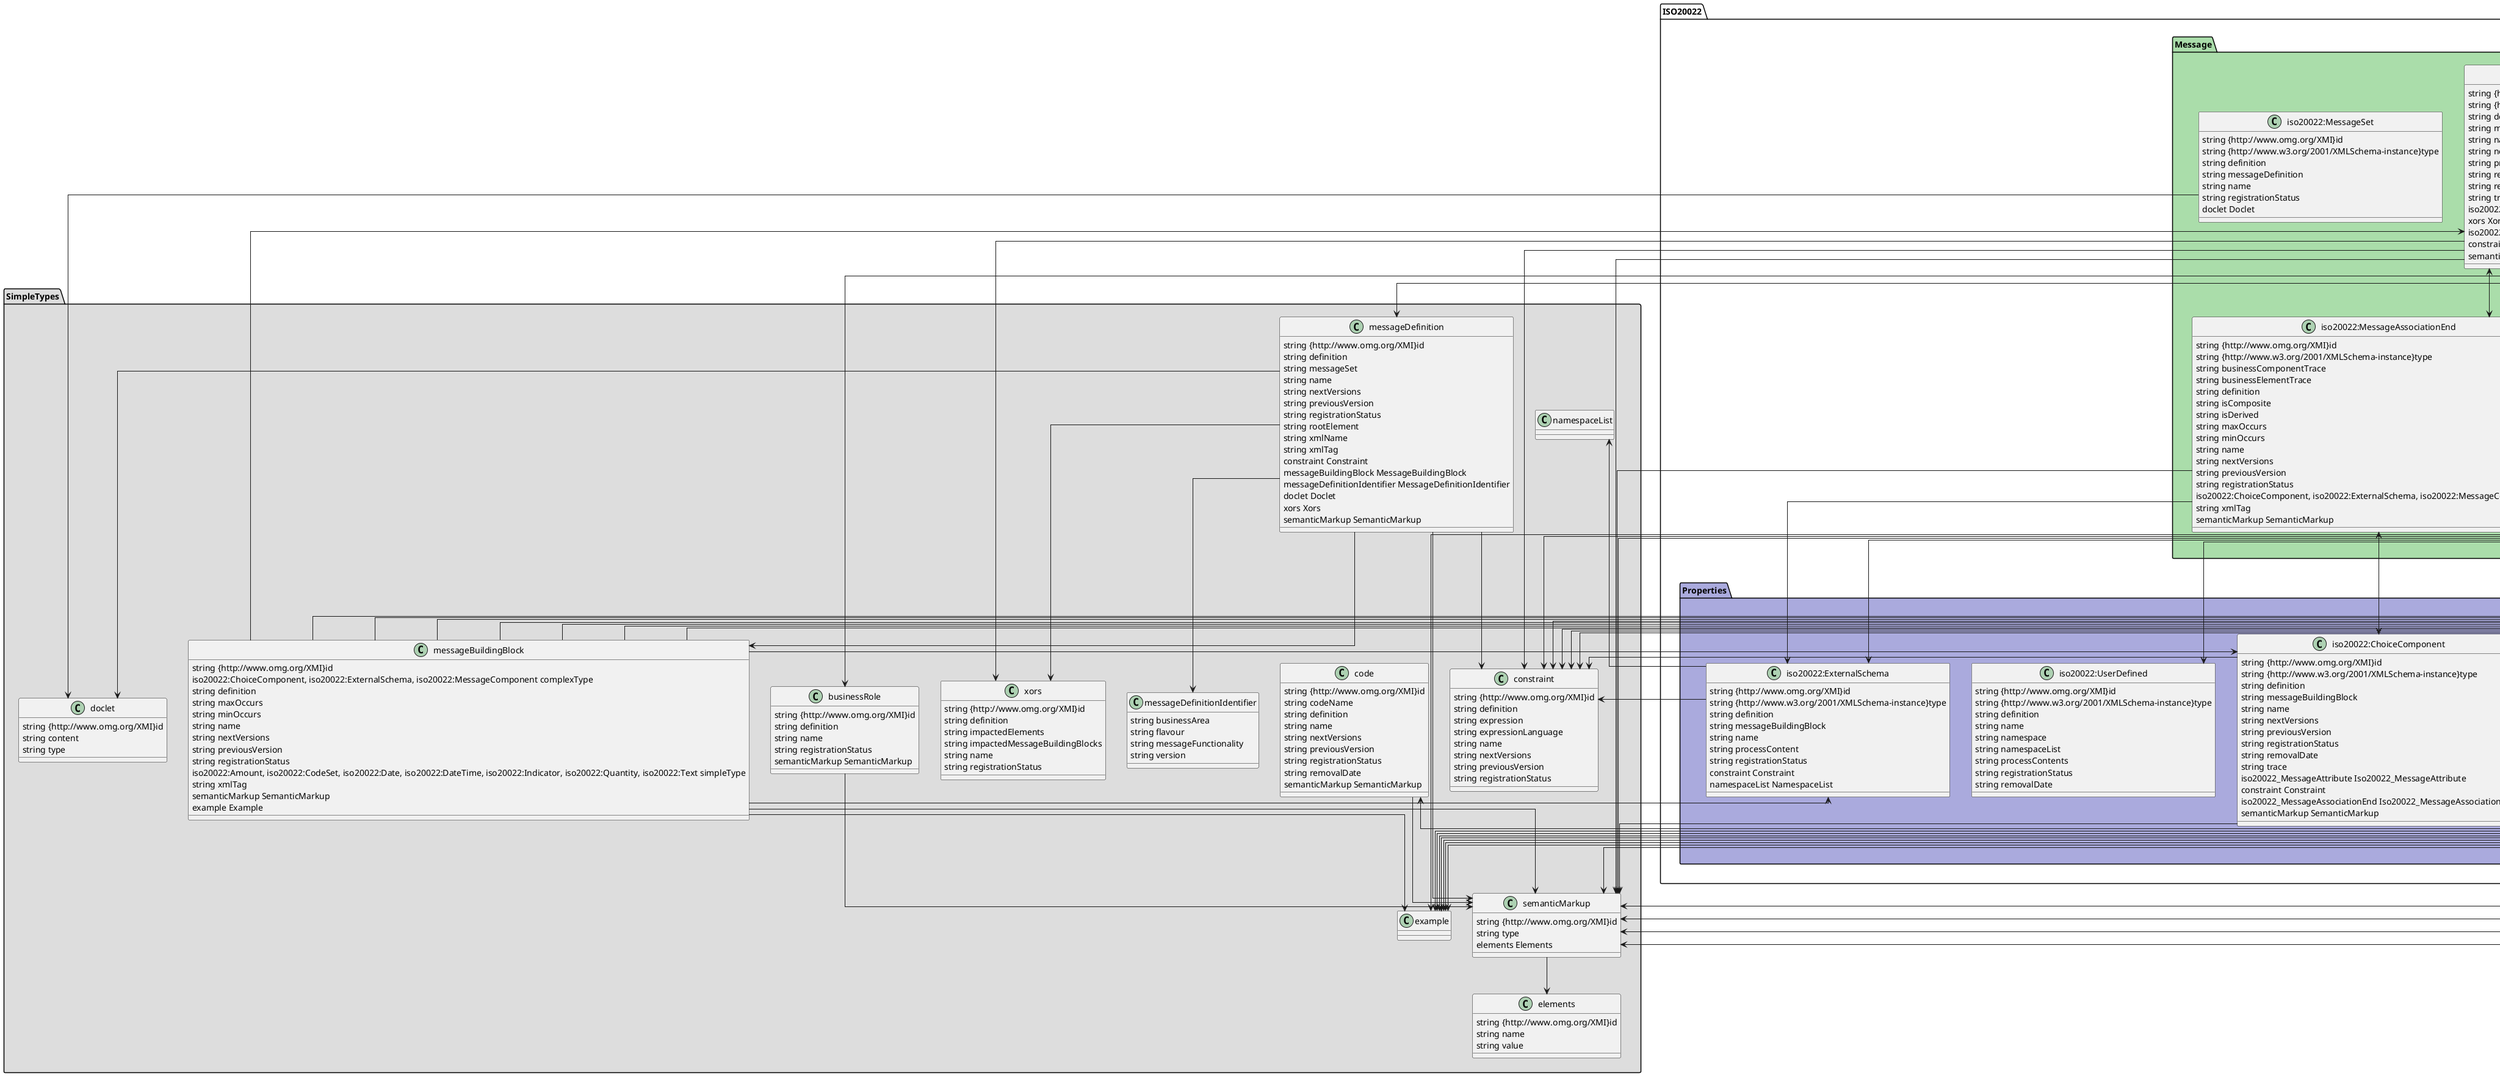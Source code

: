 ﻿@startuml ERepository.iso20022 Model (Auto-Generated)

' Split into 4 pages
page 4x1
skinparam linetype ortho


namespace ISO20022.Business #DDAAAA {
	class iso20022_BusinessAttribute as "iso20022:BusinessAttribute" {
		string {http://www.omg.org/XMI}id
		string {http://www.w3.org/2001/XMLSchema-instance}type
		iso20022:BusinessComponent complexType
		string definition
		iso20022:MessageAssociationEnd, iso20022:MessageAttribute derivation
		string isDerived
		string maxOccurs
		string minOccurs
		string name
		string registrationStatus
		iso20022:Amount, iso20022:Binary, iso20022:CodeSet, iso20022:Date, iso20022:DateTime, iso20022:IdentifierSet, iso20022:Indicator, iso20022:Quantity, iso20022:Rate, iso20022:SchemaType, iso20022:Text, iso20022:Time, iso20022:Year, iso20022:YearMonth simpleType
		semanticMarkup SemanticMarkup
	}

	class iso20022_BusinessAssociationEnd as "iso20022:BusinessAssociationEnd" {
		string {http://www.omg.org/XMI}id
		string {http://www.w3.org/2001/XMLSchema-instance}type
		string definition
		iso20022:MessageAssociationEnd, iso20022:MessageAttribute derivation
		string isDerived
		string maxOccurs
		string minOccurs
		string name
		iso20022:BusinessAssociationEnd opposite
		string registrationStatus
		iso20022:BusinessComponent type
		semanticMarkup SemanticMarkup
	}

	class iso20022_BusinessComponent as "iso20022:BusinessComponent" {
		string {http://www.omg.org/XMI}id
		string {http://www.w3.org/2001/XMLSchema-instance}type
		iso20022:BusinessAssociationEnd associationDomain
		string definition
		iso20022:ChoiceComponent, iso20022:MessageComponent derivationComponent
		iso20022:MessageAssociationEnd, iso20022:MessageAttribute derivationElement
		string name
		string registrationStatus
		iso20022:BusinessComponent subType
		iso20022:BusinessComponent superType
		iso20022_BusinessAttribute Iso20022_BusinessAttribute
		iso20022_BusinessAssociationEnd Iso20022_BusinessAssociationEnd
		semanticMarkup SemanticMarkup
	}

	class iso20022_BusinessArea as "iso20022:BusinessArea" {
		string {http://www.omg.org/XMI}id
		string {http://www.w3.org/2001/XMLSchema-instance}type
		string code
		string definition
		string name
		string registrationStatus
		messageDefinition MessageDefinition
	}

	class iso20022_BusinessProcess as "iso20022:BusinessProcess" {
		string {http://www.omg.org/XMI}id
		string {http://www.w3.org/2001/XMLSchema-instance}type
		string name
		string registrationStatus
		businessRole BusinessRole
	}


}



namespace ISO20022.Message #AADDAA {
	class iso20022_MessageAttribute as "iso20022:MessageAttribute" {
		string {http://www.omg.org/XMI}id
		string {http://www.w3.org/2001/XMLSchema-instance}type
		string businessComponentTrace
		string businessElementTrace
		iso20022:ChoiceComponent, iso20022:ExternalSchema, iso20022:MessageComponent, iso20022:UserDefined complexType
		string definition
		string isDerived
		string maxOccurs
		string minOccurs
		string name
		string nextVersions
		string previousVersion
		string registrationStatus
		iso20022:Amount, iso20022:Binary, iso20022:CodeSet, iso20022:Date, iso20022:DateTime, iso20022:IdentifierSet, iso20022:Indicator, iso20022:Month, iso20022:Quantity, iso20022:Rate, iso20022:SchemaType, iso20022:Text, iso20022:Time, iso20022:Year, iso20022:YearMonth simpleType
		string xmlTag
		semanticMarkup SemanticMarkup
		constraint Constraint
		example Example
	}

	class iso20022_MessageComponent as "iso20022:MessageComponent" {
		string {http://www.omg.org/XMI}id
		string {http://www.w3.org/2001/XMLSchema-instance}type
		string definition
		string messageBuildingBlock
		string name
		string nextVersions
		string previousVersion
		string registrationStatus
		string removalDate
		string trace
		iso20022_MessageAttribute Iso20022_MessageAttribute
		xors Xors
		iso20022_MessageAssociationEnd Iso20022_MessageAssociationEnd
		constraint Constraint
		semanticMarkup SemanticMarkup
	}

	class iso20022_MessageAssociationEnd as "iso20022:MessageAssociationEnd" {
		string {http://www.omg.org/XMI}id
		string {http://www.w3.org/2001/XMLSchema-instance}type
		string businessComponentTrace
		string businessElementTrace
		string definition
		string isComposite
		string isDerived
		string maxOccurs
		string minOccurs
		string name
		string nextVersions
		string previousVersion
		string registrationStatus
		iso20022:ChoiceComponent, iso20022:ExternalSchema, iso20022:MessageComponent type
		string xmlTag
		semanticMarkup SemanticMarkup
	}

	class iso20022_MessageSet as "iso20022:MessageSet" {
		string {http://www.omg.org/XMI}id
		string {http://www.w3.org/2001/XMLSchema-instance}type
		string definition
		string messageDefinition
		string name
		string registrationStatus
		doclet Doclet
	}



}


namespace ISO20022.Properties #AAAADD {
	class iso20022_ChoiceComponent as "iso20022:ChoiceComponent" {
		string {http://www.omg.org/XMI}id
		string {http://www.w3.org/2001/XMLSchema-instance}type
		string definition
		string messageBuildingBlock
		string name
		string nextVersions
		string previousVersion
		string registrationStatus
		string removalDate
		string trace
		iso20022_MessageAttribute Iso20022_MessageAttribute
		constraint Constraint
		iso20022_MessageAssociationEnd Iso20022_MessageAssociationEnd
		semanticMarkup SemanticMarkup
	}

	class iso20022_UserDefined as "iso20022:UserDefined" {
		string {http://www.omg.org/XMI}id
		string {http://www.w3.org/2001/XMLSchema-instance}type
		string definition
		string name
		string namespace
		string namespaceList
		string processContents
		string registrationStatus
		string removalDate
	}

	class iso20022_ExternalSchema as "iso20022:ExternalSchema" {
		string {http://www.omg.org/XMI}id
		string {http://www.w3.org/2001/XMLSchema-instance}type
		string definition
		string messageBuildingBlock
		string name
		string processContent
		string registrationStatus
		constraint Constraint
		namespaceList NamespaceList
	}

	class iso20022_Text as "iso20022:Text" {
		string {http://www.omg.org/XMI}id
		string {http://www.w3.org/2001/XMLSchema-instance}type
		string definition
		string length
		string maxLength
		string minLength
		string name
		string pattern
		string registrationStatus
		string removalDate
	}

	class iso20022_DateTime as "iso20022:DateTime" {
		string {http://www.omg.org/XMI}id
		string {http://www.w3.org/2001/XMLSchema-instance}type
		string definition
		string name
		string pattern
		string registrationStatus
	}

	class iso20022_Date as "iso20022:Date" {
		string {http://www.omg.org/XMI}id
		string {http://www.w3.org/2001/XMLSchema-instance}type
		string definition
		string name
		string registrationStatus
	}

	class iso20022_IdentifierSet as "iso20022:IdentifierSet" {
		string {http://www.omg.org/XMI}id
		string {http://www.w3.org/2001/XMLSchema-instance}type
		string definition
		string identificationScheme
		string maxLength
		string minLength
		string name
		string pattern
		string registrationStatus
		string removalDate
		example Example
		constraint Constraint
	}

	class iso20022_CodeSet as "iso20022:CodeSet" {
		string {http://www.omg.org/XMI}id
		string {http://www.w3.org/2001/XMLSchema-instance}type
		string definition
		iso20022:CodeSet derivation
		string length
		string maxLength
		string minLength
		string name
		string nextVersions
		string pattern
		string previousVersion
		string registrationStatus
		string removalDate
		string trace
		example Example
		constraint Constraint
		code Code
		semanticMarkup SemanticMarkup
	}

	class iso20022_Indicator as "iso20022:Indicator" {
		string {http://www.omg.org/XMI}id
		string {http://www.w3.org/2001/XMLSchema-instance}type
		string definition
		string meaningWhenFalse
		string meaningWhenTrue
		string name
		string registrationStatus
		semanticMarkup SemanticMarkup
	}

	class iso20022_Quantity as "iso20022:Quantity" {
		string {http://www.omg.org/XMI}id
		string {http://www.w3.org/2001/XMLSchema-instance}type
		string definition
		string fractionDigits
		string maxInclusive
		string minInclusive
		string name
		string pattern
		string registrationStatus
		string removalDate
		string totalDigits
		example Example
		constraint Constraint
	}

	class iso20022_Amount as "iso20022:Amount" {
		string {http://www.omg.org/XMI}id
		string {http://www.w3.org/2001/XMLSchema-instance}type
		string currencyIdentifierSet
		string definition
		string fractionDigits
		string maxInclusive
		string minInclusive
		string name
		string registrationStatus
		string totalDigits
		example Example
		constraint Constraint
	}

	class iso20022_Time as "iso20022:Time" {
		string {http://www.omg.org/XMI}id
		string {http://www.w3.org/2001/XMLSchema-instance}type
		string definition
		string name
		string registrationStatus
	}

	class iso20022_Rate as "iso20022:Rate" {
		string {http://www.omg.org/XMI}id
		string {http://www.w3.org/2001/XMLSchema-instance}type
		string baseValue
		string definition
		string fractionDigits
		string maxInclusive
		string minInclusive
		string name
		string registrationStatus
		string removalDate
		string totalDigits
		example Example
	}

	class iso20022_YearMonth as "iso20022:YearMonth" {
		string {http://www.omg.org/XMI}id
		string {http://www.w3.org/2001/XMLSchema-instance}type
		string definition
		string name
		string registrationStatus
		example Example
	}

	class iso20022_Year as "iso20022:Year" {
		string {http://www.omg.org/XMI}id
		string {http://www.w3.org/2001/XMLSchema-instance}type
		string definition
		string maxInclusive
		string minInclusive
		string name
		string registrationStatus
		example Example
	}

	class iso20022_Binary as "iso20022:Binary" {
		string {http://www.omg.org/XMI}id
		string {http://www.w3.org/2001/XMLSchema-instance}type
		string definition
		string maxLength
		string minLength
		string name
		string registrationStatus
	}

	class iso20022_SchemaType as "iso20022:SchemaType" {
		string {http://www.omg.org/XMI}id
		string {http://www.w3.org/2001/XMLSchema-instance}type
		string definition
		string kind
		string name
		string registrationStatus
	}

	class iso20022_Month as "iso20022:Month" {
		string {http://www.omg.org/XMI}id
		string {http://www.w3.org/2001/XMLSchema-instance}type
		string definition
		string name
		string registrationStatus
	}



}



namespace SimpleTypes #DDDDDD {
	class elements as "elements" {
		string {http://www.omg.org/XMI}id
		string name
		string value
	}

	class semanticMarkup as "semanticMarkup" {
		string {http://www.omg.org/XMI}id
		string type
		elements Elements
	}

	class xors as "xors" {
		string {http://www.omg.org/XMI}id
		string definition
		string impactedElements
		string impactedMessageBuildingBlocks
		string name
		string registrationStatus
	}

	class constraint as "constraint" {
		string {http://www.omg.org/XMI}id
		string definition
		string expression
		string expressionLanguage
		string name
		string nextVersions
		string previousVersion
		string registrationStatus
	}

	class example as "example" {
	}

	class namespaceList as "namespaceList" {
	}

	class code as "code" {
		string {http://www.omg.org/XMI}id
		string codeName
		string definition
		string name
		string nextVersions
		string previousVersion
		string registrationStatus
		string removalDate
		semanticMarkup SemanticMarkup
	}

	class doclet as "doclet" {
		string {http://www.omg.org/XMI}id
		string content
		string type
	}

	class messageBuildingBlock as "messageBuildingBlock" {
		string {http://www.omg.org/XMI}id
		iso20022:ChoiceComponent, iso20022:ExternalSchema, iso20022:MessageComponent complexType
		string definition
		string maxOccurs
		string minOccurs
		string name
		string nextVersions
		string previousVersion
		string registrationStatus
		iso20022:Amount, iso20022:CodeSet, iso20022:Date, iso20022:DateTime, iso20022:Indicator, iso20022:Quantity, iso20022:Text simpleType
		string xmlTag
		semanticMarkup SemanticMarkup
		example Example
	}

	class messageDefinitionIdentifier as "messageDefinitionIdentifier" {
		string businessArea
		string flavour
		string messageFunctionality
		string version
	}

	class messageDefinition as "messageDefinition" {
		string {http://www.omg.org/XMI}id
		string definition
		string messageSet
		string name
		string nextVersions
		string previousVersion
		string registrationStatus
		string rootElement
		string xmlName
		string xmlTag
		constraint Constraint
		messageBuildingBlock MessageBuildingBlock
		messageDefinitionIdentifier MessageDefinitionIdentifier
		doclet Doclet
		xors Xors
		semanticMarkup SemanticMarkup
	}

	class businessRole as "businessRole" {
		string {http://www.omg.org/XMI}id
		string definition
		string name
		string registrationStatus
		semanticMarkup SemanticMarkup
	}


}

ISO20022.Properties -[hidden]left-> SimpleTypes
ISO20022.Business -[hidden]left-> ISO20022.Message
ISO20022.Business -[hidden]down-> ISO20022.Properties
ISO20022.Message -[hidden]down-> SimpleTypes


ISO20022.Properties.iso20022_ExternalSchema --> SimpleTypes.namespaceList

SimpleTypes.semanticMarkup --> SimpleTypes.elements

ISO20022.Properties.iso20022_Amount --> SimpleTypes.example
SimpleTypes.messageBuildingBlock --> SimpleTypes.example
ISO20022.Message.iso20022_MessageAttribute --> SimpleTypes.example
ISO20022.Properties.iso20022_IdentifierSet --> SimpleTypes.example
ISO20022.Properties.iso20022_CodeSet --> SimpleTypes.example
ISO20022.Properties.iso20022_Quantity --> SimpleTypes.example
ISO20022.Properties.iso20022_Rate --> SimpleTypes.example
ISO20022.Properties.iso20022_YearMonth --> SimpleTypes.example
ISO20022.Properties.iso20022_Year --> SimpleTypes.example

ISO20022.Properties.iso20022_Amount --> SimpleTypes.constraint
SimpleTypes.messageDefinition --> SimpleTypes.constraint
ISO20022.Message.iso20022_MessageAttribute --> SimpleTypes.constraint
ISO20022.Message.iso20022_MessageComponent --> SimpleTypes.constraint
ISO20022.Properties.iso20022_ChoiceComponent --> SimpleTypes.constraint
ISO20022.Properties.iso20022_ExternalSchema --> SimpleTypes.constraint
ISO20022.Properties.iso20022_IdentifierSet --> SimpleTypes.constraint
ISO20022.Properties.iso20022_CodeSet --> SimpleTypes.constraint
ISO20022.Properties.iso20022_Quantity --> SimpleTypes.constraint

SimpleTypes.messageDefinition --> SimpleTypes.xors
ISO20022.Message.iso20022_MessageComponent --> SimpleTypes.xors

SimpleTypes.messageDefinition --> SimpleTypes.doclet
ISO20022.Message.iso20022_MessageSet --> SimpleTypes.doclet

SimpleTypes.code --> SimpleTypes.semanticMarkup
SimpleTypes.messageBuildingBlock --> SimpleTypes.semanticMarkup
SimpleTypes.messageDefinition --> SimpleTypes.semanticMarkup
SimpleTypes.businessRole --> SimpleTypes.semanticMarkup
ISO20022.Business.iso20022_BusinessAttribute --> SimpleTypes.semanticMarkup
ISO20022.Business.iso20022_BusinessAssociationEnd --> SimpleTypes.semanticMarkup
ISO20022.Business.iso20022_BusinessComponent --> SimpleTypes.semanticMarkup
ISO20022.Message.iso20022_MessageAttribute --> SimpleTypes.semanticMarkup
ISO20022.Message.iso20022_MessageComponent --> SimpleTypes.semanticMarkup
ISO20022.Message.iso20022_MessageAssociationEnd --> SimpleTypes.semanticMarkup
ISO20022.Properties.iso20022_ChoiceComponent --> SimpleTypes.semanticMarkup
ISO20022.Properties.iso20022_CodeSet --> SimpleTypes.semanticMarkup
ISO20022.Properties.iso20022_Indicator --> SimpleTypes.semanticMarkup

ISO20022.Properties.iso20022_CodeSet --> SimpleTypes.code

ISO20022.Properties.iso20022_CodeSet --> ISO20022.Properties.iso20022_CodeSet
ISO20022.Message.iso20022_MessageAttribute --> ISO20022.Properties.iso20022_CodeSet
ISO20022.Business.iso20022_BusinessAttribute --> ISO20022.Properties.iso20022_CodeSet
SimpleTypes.messageBuildingBlock --> ISO20022.Properties.iso20022_CodeSet


ISO20022.Message.iso20022_MessageAttribute --> ISO20022.Properties.iso20022_Amount
ISO20022.Business.iso20022_BusinessAttribute --> ISO20022.Properties.iso20022_Amount
SimpleTypes.messageBuildingBlock --> ISO20022.Properties.iso20022_Amount
ISO20022.Message.iso20022_MessageAttribute --> ISO20022.Properties.iso20022_Binary
ISO20022.Business.iso20022_BusinessAttribute --> ISO20022.Properties.iso20022_Binary
ISO20022.Message.iso20022_MessageAttribute --> ISO20022.Properties.iso20022_Date
ISO20022.Business.iso20022_BusinessAttribute --> ISO20022.Properties.iso20022_Date
SimpleTypes.messageBuildingBlock --> ISO20022.Properties.iso20022_Date
ISO20022.Message.iso20022_MessageAttribute --> ISO20022.Properties.iso20022_DateTime
ISO20022.Business.iso20022_BusinessAttribute --> ISO20022.Properties.iso20022_DateTime
SimpleTypes.messageBuildingBlock --> ISO20022.Properties.iso20022_DateTime
ISO20022.Message.iso20022_MessageAttribute --> ISO20022.Properties.iso20022_ExternalSchema
SimpleTypes.messageBuildingBlock --> ISO20022.Properties.iso20022_ExternalSchema
ISO20022.Message.iso20022_MessageAssociationEnd --> ISO20022.Properties.iso20022_ExternalSchema
ISO20022.Message.iso20022_MessageAttribute --> ISO20022.Properties.iso20022_IdentifierSet
ISO20022.Business.iso20022_BusinessAttribute --> ISO20022.Properties.iso20022_IdentifierSet
ISO20022.Message.iso20022_MessageAttribute --> ISO20022.Properties.iso20022_Indicator
ISO20022.Business.iso20022_BusinessAttribute --> ISO20022.Properties.iso20022_Indicator
SimpleTypes.messageBuildingBlock --> ISO20022.Properties.iso20022_Indicator
ISO20022.Message.iso20022_MessageAttribute --> ISO20022.Properties.iso20022_Month
ISO20022.Message.iso20022_MessageAttribute --> ISO20022.Properties.iso20022_Quantity
ISO20022.Business.iso20022_BusinessAttribute --> ISO20022.Properties.iso20022_Quantity
SimpleTypes.messageBuildingBlock --> ISO20022.Properties.iso20022_Quantity
ISO20022.Message.iso20022_MessageAttribute --> ISO20022.Properties.iso20022_Rate
ISO20022.Business.iso20022_BusinessAttribute --> ISO20022.Properties.iso20022_Rate
ISO20022.Message.iso20022_MessageAttribute --> ISO20022.Properties.iso20022_SchemaType
ISO20022.Business.iso20022_BusinessAttribute --> ISO20022.Properties.iso20022_SchemaType
ISO20022.Message.iso20022_MessageAttribute --> ISO20022.Properties.iso20022_Text
ISO20022.Business.iso20022_BusinessAttribute --> ISO20022.Properties.iso20022_Text
SimpleTypes.messageBuildingBlock --> ISO20022.Properties.iso20022_Text
ISO20022.Message.iso20022_MessageAttribute --> ISO20022.Properties.iso20022_Time
ISO20022.Business.iso20022_BusinessAttribute --> ISO20022.Properties.iso20022_Time
ISO20022.Message.iso20022_MessageAttribute --> ISO20022.Properties.iso20022_UserDefined
ISO20022.Message.iso20022_MessageAttribute --> ISO20022.Properties.iso20022_Year
ISO20022.Business.iso20022_BusinessAttribute --> ISO20022.Properties.iso20022_Year
ISO20022.Message.iso20022_MessageAttribute --> ISO20022.Properties.iso20022_YearMonth
ISO20022.Business.iso20022_BusinessAttribute --> ISO20022.Properties.iso20022_YearMonth

ISO20022.Properties.iso20022_ChoiceComponent <--> ISO20022.Message.iso20022_MessageAttribute
ISO20022.Properties.iso20022_ChoiceComponent <--> ISO20022.Message.iso20022_MessageAssociationEnd

SimpleTypes.messageBuildingBlock --> ISO20022.Properties.iso20022_ChoiceComponent
ISO20022.Business.iso20022_BusinessComponent --> ISO20022.Properties.iso20022_ChoiceComponent


ISO20022.Message.iso20022_MessageComponent <--> ISO20022.Message.iso20022_MessageAssociationEnd
ISO20022.Message.iso20022_MessageComponent <--> ISO20022.Message.iso20022_MessageAttribute

SimpleTypes.messageBuildingBlock --> ISO20022.Message.iso20022_MessageComponent
ISO20022.Business.iso20022_BusinessComponent --> ISO20022.Message.iso20022_MessageComponent

SimpleTypes.messageDefinition --> SimpleTypes.messageBuildingBlock
SimpleTypes.messageDefinition --> SimpleTypes.messageDefinitionIdentifier
ISO20022.Business.iso20022_BusinessArea --> SimpleTypes.messageDefinition

ISO20022.Business.iso20022_BusinessAttribute <--> ISO20022.Business.iso20022_BusinessComponent

ISO20022.Business.iso20022_BusinessAttribute --> ISO20022.Message.iso20022_MessageAssociationEnd

ISO20022.Business.iso20022_BusinessAttribute --> ISO20022.Message.iso20022_MessageAttribute


ISO20022.Business.iso20022_BusinessAssociationEnd <--> ISO20022.Business.iso20022_BusinessComponent

ISO20022.Business.iso20022_BusinessAssociationEnd --> ISO20022.Business.iso20022_BusinessAssociationEnd
ISO20022.Business.iso20022_BusinessAssociationEnd --> ISO20022.Message.iso20022_MessageAssociationEnd
ISO20022.Business.iso20022_BusinessAssociationEnd --> ISO20022.Message.iso20022_MessageAttribute

ISO20022.Business.iso20022_BusinessComponent --> ISO20022.Business.iso20022_BusinessComponent
ISO20022.Business.iso20022_BusinessComponent --> ISO20022.Message.iso20022_MessageAssociationEnd
ISO20022.Business.iso20022_BusinessComponent --> ISO20022.Message.iso20022_MessageAttribute
ISO20022.Business.iso20022_BusinessProcess --> SimpleTypes.businessRole





@enduml